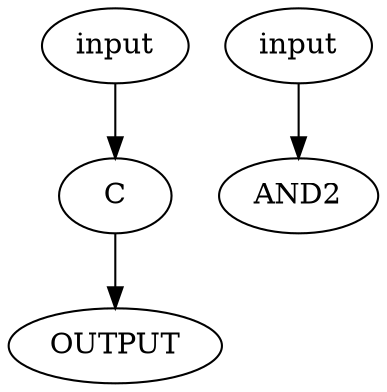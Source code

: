 digraph testand2 {
    A [label="input"];
    B [label="input"];
    GATE [label="AND2"];
    O [label="OUTPUT"];
    A->C->O;
    B->GATE;
}